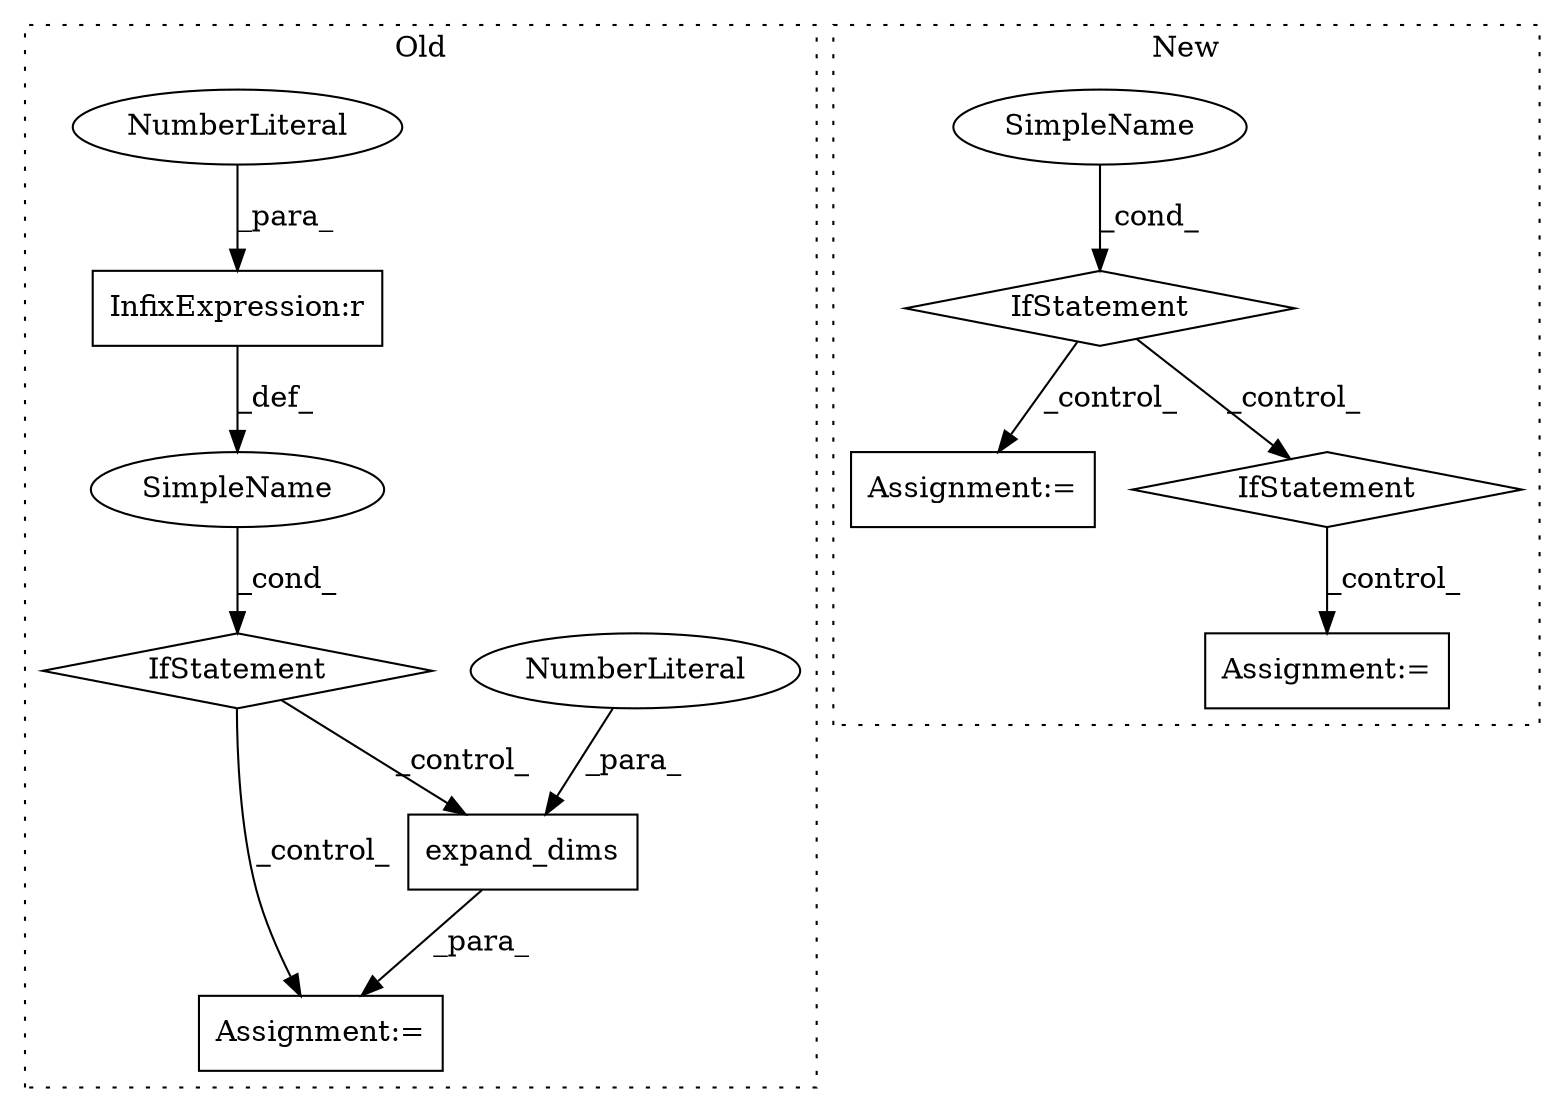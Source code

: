 digraph G {
subgraph cluster0 {
1 [label="expand_dims" a="32" s="9480,9500" l="12,1" shape="box"];
3 [label="Assignment:=" a="7" s="9473" l="1" shape="box"];
4 [label="NumberLiteral" a="34" s="9499" l="1" shape="ellipse"];
5 [label="IfStatement" a="25" s="9373,9388" l="4,2" shape="diamond"];
6 [label="SimpleName" a="42" s="" l="" shape="ellipse"];
7 [label="InfixExpression:r" a="27" s="9383" l="4" shape="box"];
8 [label="NumberLiteral" a="34" s="9387" l="1" shape="ellipse"];
label = "Old";
style="dotted";
}
subgraph cluster1 {
2 [label="IfStatement" a="25" s="4568,4596" l="4,2" shape="diamond"];
9 [label="Assignment:=" a="7" s="4622" l="1" shape="box"];
10 [label="SimpleName" a="42" s="" l="" shape="ellipse"];
11 [label="Assignment:=" a="7" s="4721" l="1" shape="box"];
12 [label="IfStatement" a="25" s="4656,4695" l="4,2" shape="diamond"];
label = "New";
style="dotted";
}
1 -> 3 [label="_para_"];
2 -> 12 [label="_control_"];
2 -> 9 [label="_control_"];
4 -> 1 [label="_para_"];
5 -> 1 [label="_control_"];
5 -> 3 [label="_control_"];
6 -> 5 [label="_cond_"];
7 -> 6 [label="_def_"];
8 -> 7 [label="_para_"];
10 -> 2 [label="_cond_"];
12 -> 11 [label="_control_"];
}
